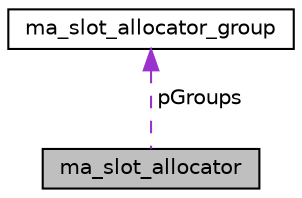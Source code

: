 digraph "ma_slot_allocator"
{
 // LATEX_PDF_SIZE
  edge [fontname="Helvetica",fontsize="10",labelfontname="Helvetica",labelfontsize="10"];
  node [fontname="Helvetica",fontsize="10",shape=record];
  Node1 [label="ma_slot_allocator",height=0.2,width=0.4,color="black", fillcolor="grey75", style="filled", fontcolor="black",tooltip=" "];
  Node2 -> Node1 [dir="back",color="darkorchid3",fontsize="10",style="dashed",label=" pGroups" ,fontname="Helvetica"];
  Node2 [label="ma_slot_allocator_group",height=0.2,width=0.4,color="black", fillcolor="white", style="filled",URL="$structma__slot__allocator__group.html",tooltip=" "];
}
